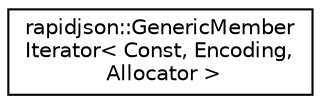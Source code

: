 digraph "Graphical Class Hierarchy"
{
 // INTERACTIVE_SVG=YES
 // LATEX_PDF_SIZE
  edge [fontname="Helvetica",fontsize="10",labelfontname="Helvetica",labelfontsize="10"];
  node [fontname="Helvetica",fontsize="10",shape=record];
  rankdir="LR";
  Node0 [label="rapidjson::GenericMember\lIterator\< Const, Encoding,\l Allocator \>",height=0.2,width=0.4,color="black", fillcolor="white", style="filled",URL="$classrapidjson_1_1_generic_member_iterator.html",tooltip="(Constant) member iterator for a JSON object value"];
}
